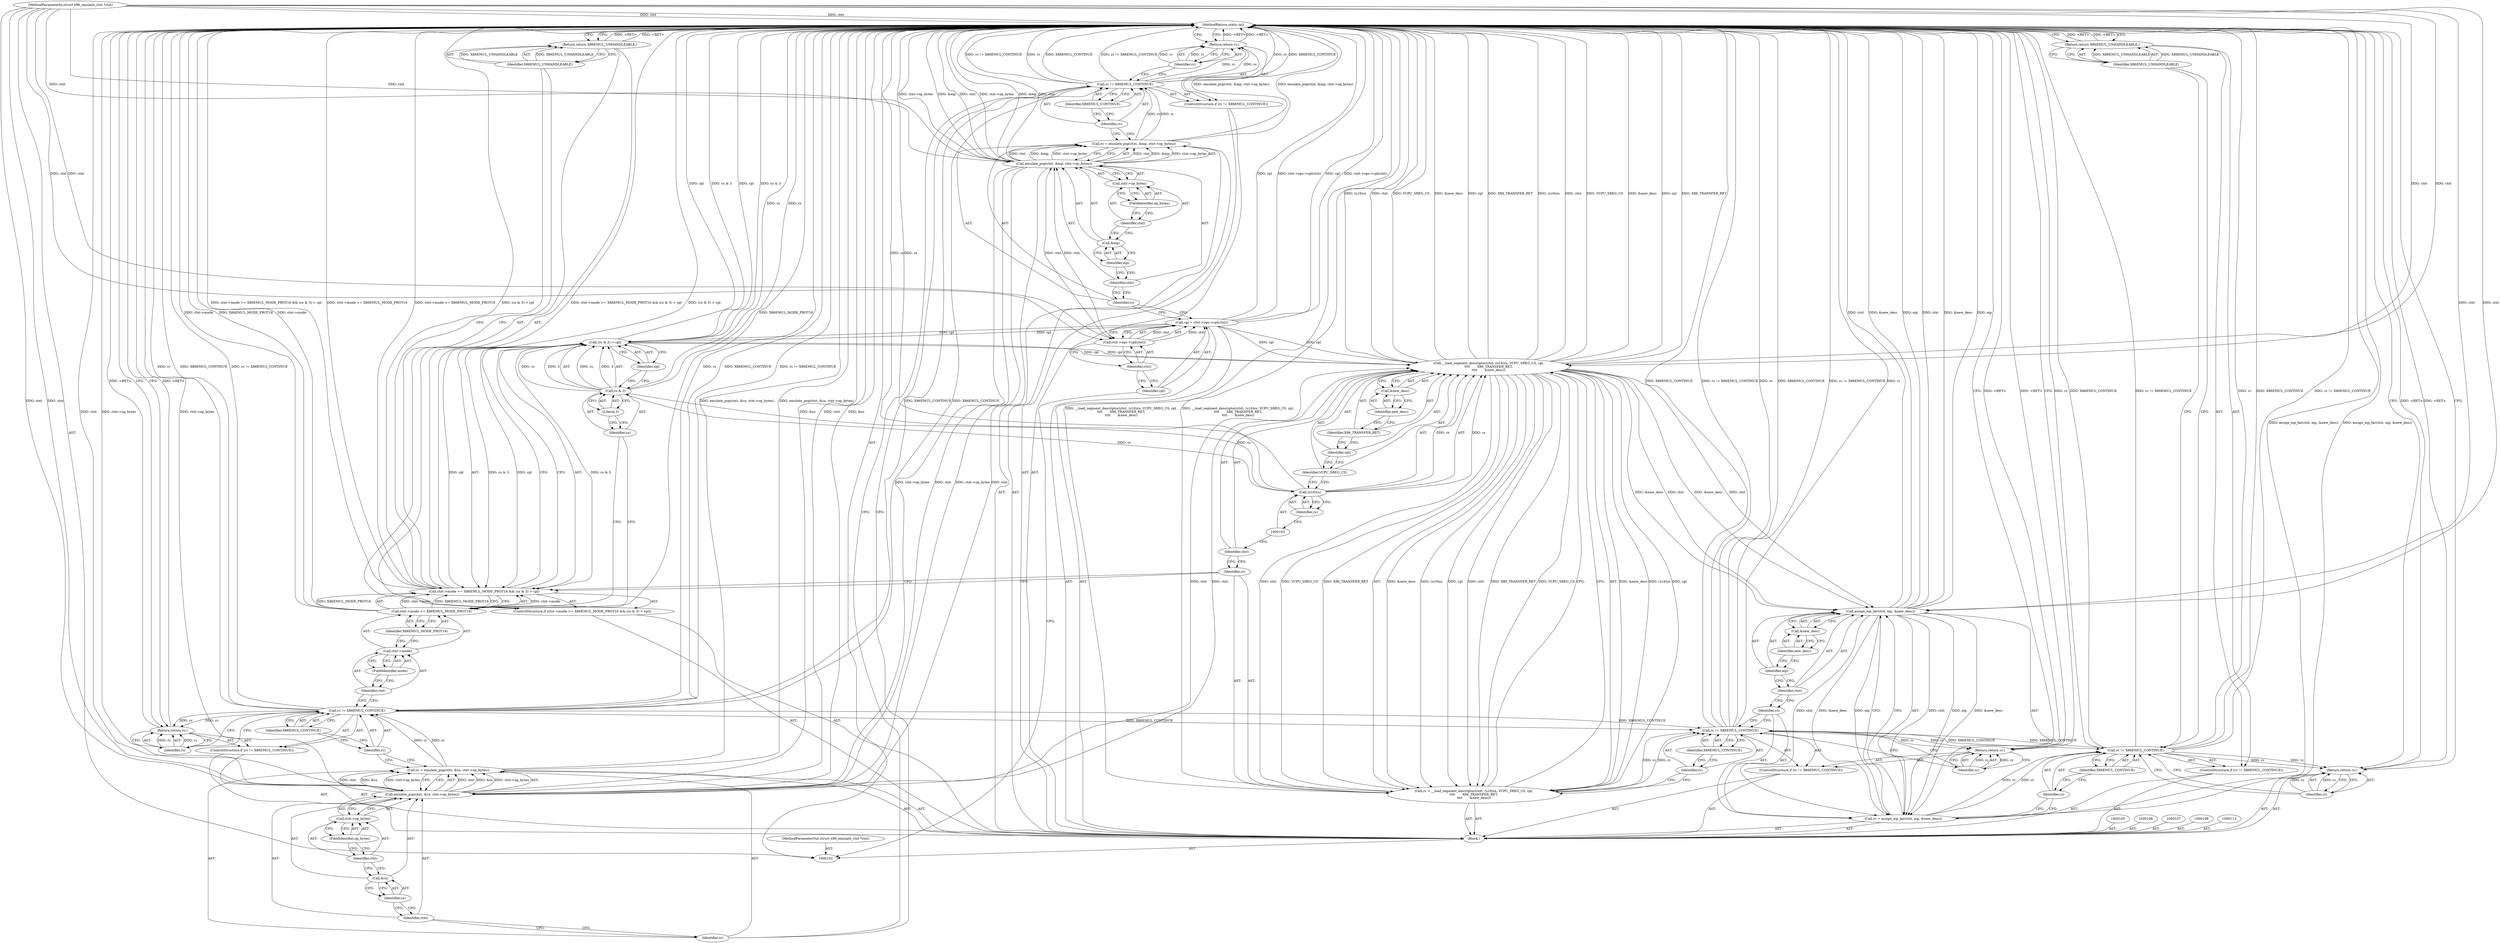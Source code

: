 digraph "0_linux_2117d5398c81554fbf803f5fd1dc55eb78216c0c_0" {
"1000191" [label="(MethodReturn,static int)"];
"1000103" [label="(MethodParameterIn,struct x86_emulate_ctxt *ctxt)"];
"1000269" [label="(MethodParameterOut,struct x86_emulate_ctxt *ctxt)"];
"1000127" [label="(Return,return rc;)"];
"1000128" [label="(Identifier,rc)"];
"1000129" [label="(Call,rc = emulate_pop(ctxt, &cs, ctxt->op_bytes))"];
"1000130" [label="(Identifier,rc)"];
"1000132" [label="(Identifier,ctxt)"];
"1000133" [label="(Call,&cs)"];
"1000134" [label="(Identifier,cs)"];
"1000135" [label="(Call,ctxt->op_bytes)"];
"1000136" [label="(Identifier,ctxt)"];
"1000137" [label="(FieldIdentifier,op_bytes)"];
"1000131" [label="(Call,emulate_pop(ctxt, &cs, ctxt->op_bytes))"];
"1000138" [label="(ControlStructure,if (rc != X86EMUL_CONTINUE))"];
"1000141" [label="(Identifier,X86EMUL_CONTINUE)"];
"1000139" [label="(Call,rc != X86EMUL_CONTINUE)"];
"1000140" [label="(Identifier,rc)"];
"1000142" [label="(Return,return rc;)"];
"1000143" [label="(Identifier,rc)"];
"1000144" [label="(ControlStructure,if (ctxt->mode >= X86EMUL_MODE_PROT16 && (cs & 3) > cpl))"];
"1000149" [label="(FieldIdentifier,mode)"];
"1000150" [label="(Identifier,X86EMUL_MODE_PROT16)"];
"1000151" [label="(Call,(cs & 3) > cpl)"];
"1000152" [label="(Call,cs & 3)"];
"1000153" [label="(Identifier,cs)"];
"1000154" [label="(Literal,3)"];
"1000145" [label="(Call,ctxt->mode >= X86EMUL_MODE_PROT16 && (cs & 3) > cpl)"];
"1000146" [label="(Call,ctxt->mode >= X86EMUL_MODE_PROT16)"];
"1000147" [label="(Call,ctxt->mode)"];
"1000148" [label="(Identifier,ctxt)"];
"1000155" [label="(Identifier,cpl)"];
"1000156" [label="(Return,return X86EMUL_UNHANDLEABLE;)"];
"1000157" [label="(Identifier,X86EMUL_UNHANDLEABLE)"];
"1000158" [label="(Call,rc = __load_segment_descriptor(ctxt, (u16)cs, VCPU_SREG_CS, cpl,\n\t\t\t\t       X86_TRANSFER_RET,\n\t\t\t\t       &new_desc))"];
"1000159" [label="(Identifier,rc)"];
"1000161" [label="(Identifier,ctxt)"];
"1000162" [label="(Call,(u16)cs)"];
"1000164" [label="(Identifier,cs)"];
"1000165" [label="(Identifier,VCPU_SREG_CS)"];
"1000160" [label="(Call,__load_segment_descriptor(ctxt, (u16)cs, VCPU_SREG_CS, cpl,\n\t\t\t\t       X86_TRANSFER_RET,\n\t\t\t\t       &new_desc))"];
"1000166" [label="(Identifier,cpl)"];
"1000167" [label="(Identifier,X86_TRANSFER_RET)"];
"1000168" [label="(Call,&new_desc)"];
"1000169" [label="(Identifier,new_desc)"];
"1000104" [label="(Block,)"];
"1000173" [label="(Identifier,X86EMUL_CONTINUE)"];
"1000170" [label="(ControlStructure,if (rc != X86EMUL_CONTINUE))"];
"1000171" [label="(Call,rc != X86EMUL_CONTINUE)"];
"1000172" [label="(Identifier,rc)"];
"1000175" [label="(Identifier,rc)"];
"1000174" [label="(Return,return rc;)"];
"1000176" [label="(Call,rc = assign_eip_far(ctxt, eip, &new_desc))"];
"1000177" [label="(Identifier,rc)"];
"1000179" [label="(Identifier,ctxt)"];
"1000180" [label="(Identifier,eip)"];
"1000181" [label="(Call,&new_desc)"];
"1000182" [label="(Identifier,new_desc)"];
"1000178" [label="(Call,assign_eip_far(ctxt, eip, &new_desc))"];
"1000183" [label="(ControlStructure,if (rc != X86EMUL_CONTINUE))"];
"1000186" [label="(Identifier,X86EMUL_CONTINUE)"];
"1000184" [label="(Call,rc != X86EMUL_CONTINUE)"];
"1000185" [label="(Identifier,rc)"];
"1000187" [label="(Return,return X86EMUL_UNHANDLEABLE;)"];
"1000188" [label="(Identifier,X86EMUL_UNHANDLEABLE)"];
"1000189" [label="(Return,return rc;)"];
"1000190" [label="(Identifier,rc)"];
"1000111" [label="(Call,ctxt->ops->cpl(ctxt))"];
"1000112" [label="(Identifier,ctxt)"];
"1000109" [label="(Call,cpl = ctxt->ops->cpl(ctxt))"];
"1000110" [label="(Identifier,cpl)"];
"1000117" [label="(Identifier,ctxt)"];
"1000114" [label="(Call,rc = emulate_pop(ctxt, &eip, ctxt->op_bytes))"];
"1000115" [label="(Identifier,rc)"];
"1000118" [label="(Call,&eip)"];
"1000119" [label="(Identifier,eip)"];
"1000120" [label="(Call,ctxt->op_bytes)"];
"1000121" [label="(Identifier,ctxt)"];
"1000122" [label="(FieldIdentifier,op_bytes)"];
"1000116" [label="(Call,emulate_pop(ctxt, &eip, ctxt->op_bytes))"];
"1000126" [label="(Identifier,X86EMUL_CONTINUE)"];
"1000123" [label="(ControlStructure,if (rc != X86EMUL_CONTINUE))"];
"1000124" [label="(Call,rc != X86EMUL_CONTINUE)"];
"1000125" [label="(Identifier,rc)"];
"1000191" -> "1000102"  [label="AST: "];
"1000191" -> "1000127"  [label="CFG: "];
"1000191" -> "1000142"  [label="CFG: "];
"1000191" -> "1000156"  [label="CFG: "];
"1000191" -> "1000174"  [label="CFG: "];
"1000191" -> "1000187"  [label="CFG: "];
"1000191" -> "1000189"  [label="CFG: "];
"1000189" -> "1000191"  [label="DDG: <RET>"];
"1000127" -> "1000191"  [label="DDG: <RET>"];
"1000187" -> "1000191"  [label="DDG: <RET>"];
"1000142" -> "1000191"  [label="DDG: <RET>"];
"1000171" -> "1000191"  [label="DDG: rc"];
"1000171" -> "1000191"  [label="DDG: X86EMUL_CONTINUE"];
"1000171" -> "1000191"  [label="DDG: rc != X86EMUL_CONTINUE"];
"1000124" -> "1000191"  [label="DDG: rc"];
"1000124" -> "1000191"  [label="DDG: X86EMUL_CONTINUE"];
"1000124" -> "1000191"  [label="DDG: rc != X86EMUL_CONTINUE"];
"1000184" -> "1000191"  [label="DDG: rc"];
"1000184" -> "1000191"  [label="DDG: X86EMUL_CONTINUE"];
"1000184" -> "1000191"  [label="DDG: rc != X86EMUL_CONTINUE"];
"1000145" -> "1000191"  [label="DDG: (cs & 3) > cpl"];
"1000145" -> "1000191"  [label="DDG: ctxt->mode >= X86EMUL_MODE_PROT16 && (cs & 3) > cpl"];
"1000145" -> "1000191"  [label="DDG: ctxt->mode >= X86EMUL_MODE_PROT16"];
"1000178" -> "1000191"  [label="DDG: ctxt"];
"1000178" -> "1000191"  [label="DDG: &new_desc"];
"1000178" -> "1000191"  [label="DDG: eip"];
"1000152" -> "1000191"  [label="DDG: cs"];
"1000116" -> "1000191"  [label="DDG: &eip"];
"1000116" -> "1000191"  [label="DDG: ctxt"];
"1000116" -> "1000191"  [label="DDG: ctxt->op_bytes"];
"1000131" -> "1000191"  [label="DDG: &cs"];
"1000131" -> "1000191"  [label="DDG: ctxt"];
"1000131" -> "1000191"  [label="DDG: ctxt->op_bytes"];
"1000146" -> "1000191"  [label="DDG: X86EMUL_MODE_PROT16"];
"1000146" -> "1000191"  [label="DDG: ctxt->mode"];
"1000176" -> "1000191"  [label="DDG: assign_eip_far(ctxt, eip, &new_desc)"];
"1000160" -> "1000191"  [label="DDG: &new_desc"];
"1000160" -> "1000191"  [label="DDG: cpl"];
"1000160" -> "1000191"  [label="DDG: X86_TRANSFER_RET"];
"1000160" -> "1000191"  [label="DDG: (u16)cs"];
"1000160" -> "1000191"  [label="DDG: ctxt"];
"1000160" -> "1000191"  [label="DDG: VCPU_SREG_CS"];
"1000162" -> "1000191"  [label="DDG: cs"];
"1000158" -> "1000191"  [label="DDG: __load_segment_descriptor(ctxt, (u16)cs, VCPU_SREG_CS, cpl,\n\t\t\t\t       X86_TRANSFER_RET,\n\t\t\t\t       &new_desc)"];
"1000139" -> "1000191"  [label="DDG: X86EMUL_CONTINUE"];
"1000139" -> "1000191"  [label="DDG: rc != X86EMUL_CONTINUE"];
"1000139" -> "1000191"  [label="DDG: rc"];
"1000151" -> "1000191"  [label="DDG: cs & 3"];
"1000151" -> "1000191"  [label="DDG: cpl"];
"1000103" -> "1000191"  [label="DDG: ctxt"];
"1000109" -> "1000191"  [label="DDG: cpl"];
"1000109" -> "1000191"  [label="DDG: ctxt->ops->cpl(ctxt)"];
"1000114" -> "1000191"  [label="DDG: emulate_pop(ctxt, &eip, ctxt->op_bytes)"];
"1000129" -> "1000191"  [label="DDG: emulate_pop(ctxt, &cs, ctxt->op_bytes)"];
"1000156" -> "1000191"  [label="DDG: <RET>"];
"1000174" -> "1000191"  [label="DDG: <RET>"];
"1000103" -> "1000102"  [label="AST: "];
"1000103" -> "1000191"  [label="DDG: ctxt"];
"1000103" -> "1000111"  [label="DDG: ctxt"];
"1000103" -> "1000116"  [label="DDG: ctxt"];
"1000103" -> "1000131"  [label="DDG: ctxt"];
"1000103" -> "1000160"  [label="DDG: ctxt"];
"1000103" -> "1000178"  [label="DDG: ctxt"];
"1000269" -> "1000102"  [label="AST: "];
"1000127" -> "1000123"  [label="AST: "];
"1000127" -> "1000128"  [label="CFG: "];
"1000128" -> "1000127"  [label="AST: "];
"1000191" -> "1000127"  [label="CFG: "];
"1000127" -> "1000191"  [label="DDG: <RET>"];
"1000128" -> "1000127"  [label="DDG: rc"];
"1000124" -> "1000127"  [label="DDG: rc"];
"1000128" -> "1000127"  [label="AST: "];
"1000128" -> "1000124"  [label="CFG: "];
"1000127" -> "1000128"  [label="CFG: "];
"1000128" -> "1000127"  [label="DDG: rc"];
"1000129" -> "1000104"  [label="AST: "];
"1000129" -> "1000131"  [label="CFG: "];
"1000130" -> "1000129"  [label="AST: "];
"1000131" -> "1000129"  [label="AST: "];
"1000140" -> "1000129"  [label="CFG: "];
"1000129" -> "1000191"  [label="DDG: emulate_pop(ctxt, &cs, ctxt->op_bytes)"];
"1000131" -> "1000129"  [label="DDG: ctxt"];
"1000131" -> "1000129"  [label="DDG: &cs"];
"1000131" -> "1000129"  [label="DDG: ctxt->op_bytes"];
"1000129" -> "1000139"  [label="DDG: rc"];
"1000130" -> "1000129"  [label="AST: "];
"1000130" -> "1000124"  [label="CFG: "];
"1000132" -> "1000130"  [label="CFG: "];
"1000132" -> "1000131"  [label="AST: "];
"1000132" -> "1000130"  [label="CFG: "];
"1000134" -> "1000132"  [label="CFG: "];
"1000133" -> "1000131"  [label="AST: "];
"1000133" -> "1000134"  [label="CFG: "];
"1000134" -> "1000133"  [label="AST: "];
"1000136" -> "1000133"  [label="CFG: "];
"1000134" -> "1000133"  [label="AST: "];
"1000134" -> "1000132"  [label="CFG: "];
"1000133" -> "1000134"  [label="CFG: "];
"1000135" -> "1000131"  [label="AST: "];
"1000135" -> "1000137"  [label="CFG: "];
"1000136" -> "1000135"  [label="AST: "];
"1000137" -> "1000135"  [label="AST: "];
"1000131" -> "1000135"  [label="CFG: "];
"1000136" -> "1000135"  [label="AST: "];
"1000136" -> "1000133"  [label="CFG: "];
"1000137" -> "1000136"  [label="CFG: "];
"1000137" -> "1000135"  [label="AST: "];
"1000137" -> "1000136"  [label="CFG: "];
"1000135" -> "1000137"  [label="CFG: "];
"1000131" -> "1000129"  [label="AST: "];
"1000131" -> "1000135"  [label="CFG: "];
"1000132" -> "1000131"  [label="AST: "];
"1000133" -> "1000131"  [label="AST: "];
"1000135" -> "1000131"  [label="AST: "];
"1000129" -> "1000131"  [label="CFG: "];
"1000131" -> "1000191"  [label="DDG: &cs"];
"1000131" -> "1000191"  [label="DDG: ctxt"];
"1000131" -> "1000191"  [label="DDG: ctxt->op_bytes"];
"1000131" -> "1000129"  [label="DDG: ctxt"];
"1000131" -> "1000129"  [label="DDG: &cs"];
"1000131" -> "1000129"  [label="DDG: ctxt->op_bytes"];
"1000116" -> "1000131"  [label="DDG: ctxt"];
"1000116" -> "1000131"  [label="DDG: ctxt->op_bytes"];
"1000103" -> "1000131"  [label="DDG: ctxt"];
"1000131" -> "1000160"  [label="DDG: ctxt"];
"1000138" -> "1000104"  [label="AST: "];
"1000139" -> "1000138"  [label="AST: "];
"1000142" -> "1000138"  [label="AST: "];
"1000141" -> "1000139"  [label="AST: "];
"1000141" -> "1000140"  [label="CFG: "];
"1000139" -> "1000141"  [label="CFG: "];
"1000139" -> "1000138"  [label="AST: "];
"1000139" -> "1000141"  [label="CFG: "];
"1000140" -> "1000139"  [label="AST: "];
"1000141" -> "1000139"  [label="AST: "];
"1000143" -> "1000139"  [label="CFG: "];
"1000148" -> "1000139"  [label="CFG: "];
"1000139" -> "1000191"  [label="DDG: X86EMUL_CONTINUE"];
"1000139" -> "1000191"  [label="DDG: rc != X86EMUL_CONTINUE"];
"1000139" -> "1000191"  [label="DDG: rc"];
"1000129" -> "1000139"  [label="DDG: rc"];
"1000124" -> "1000139"  [label="DDG: X86EMUL_CONTINUE"];
"1000139" -> "1000142"  [label="DDG: rc"];
"1000139" -> "1000171"  [label="DDG: X86EMUL_CONTINUE"];
"1000140" -> "1000139"  [label="AST: "];
"1000140" -> "1000129"  [label="CFG: "];
"1000141" -> "1000140"  [label="CFG: "];
"1000142" -> "1000138"  [label="AST: "];
"1000142" -> "1000143"  [label="CFG: "];
"1000143" -> "1000142"  [label="AST: "];
"1000191" -> "1000142"  [label="CFG: "];
"1000142" -> "1000191"  [label="DDG: <RET>"];
"1000143" -> "1000142"  [label="DDG: rc"];
"1000139" -> "1000142"  [label="DDG: rc"];
"1000143" -> "1000142"  [label="AST: "];
"1000143" -> "1000139"  [label="CFG: "];
"1000142" -> "1000143"  [label="CFG: "];
"1000143" -> "1000142"  [label="DDG: rc"];
"1000144" -> "1000104"  [label="AST: "];
"1000145" -> "1000144"  [label="AST: "];
"1000156" -> "1000144"  [label="AST: "];
"1000149" -> "1000147"  [label="AST: "];
"1000149" -> "1000148"  [label="CFG: "];
"1000147" -> "1000149"  [label="CFG: "];
"1000150" -> "1000146"  [label="AST: "];
"1000150" -> "1000147"  [label="CFG: "];
"1000146" -> "1000150"  [label="CFG: "];
"1000151" -> "1000145"  [label="AST: "];
"1000151" -> "1000155"  [label="CFG: "];
"1000152" -> "1000151"  [label="AST: "];
"1000155" -> "1000151"  [label="AST: "];
"1000145" -> "1000151"  [label="CFG: "];
"1000151" -> "1000191"  [label="DDG: cs & 3"];
"1000151" -> "1000191"  [label="DDG: cpl"];
"1000151" -> "1000145"  [label="DDG: cs & 3"];
"1000151" -> "1000145"  [label="DDG: cpl"];
"1000152" -> "1000151"  [label="DDG: cs"];
"1000152" -> "1000151"  [label="DDG: 3"];
"1000109" -> "1000151"  [label="DDG: cpl"];
"1000151" -> "1000160"  [label="DDG: cpl"];
"1000152" -> "1000151"  [label="AST: "];
"1000152" -> "1000154"  [label="CFG: "];
"1000153" -> "1000152"  [label="AST: "];
"1000154" -> "1000152"  [label="AST: "];
"1000155" -> "1000152"  [label="CFG: "];
"1000152" -> "1000191"  [label="DDG: cs"];
"1000152" -> "1000151"  [label="DDG: cs"];
"1000152" -> "1000151"  [label="DDG: 3"];
"1000152" -> "1000162"  [label="DDG: cs"];
"1000153" -> "1000152"  [label="AST: "];
"1000153" -> "1000146"  [label="CFG: "];
"1000154" -> "1000153"  [label="CFG: "];
"1000154" -> "1000152"  [label="AST: "];
"1000154" -> "1000153"  [label="CFG: "];
"1000152" -> "1000154"  [label="CFG: "];
"1000145" -> "1000144"  [label="AST: "];
"1000145" -> "1000146"  [label="CFG: "];
"1000145" -> "1000151"  [label="CFG: "];
"1000146" -> "1000145"  [label="AST: "];
"1000151" -> "1000145"  [label="AST: "];
"1000157" -> "1000145"  [label="CFG: "];
"1000159" -> "1000145"  [label="CFG: "];
"1000145" -> "1000191"  [label="DDG: (cs & 3) > cpl"];
"1000145" -> "1000191"  [label="DDG: ctxt->mode >= X86EMUL_MODE_PROT16 && (cs & 3) > cpl"];
"1000145" -> "1000191"  [label="DDG: ctxt->mode >= X86EMUL_MODE_PROT16"];
"1000146" -> "1000145"  [label="DDG: ctxt->mode"];
"1000146" -> "1000145"  [label="DDG: X86EMUL_MODE_PROT16"];
"1000151" -> "1000145"  [label="DDG: cs & 3"];
"1000151" -> "1000145"  [label="DDG: cpl"];
"1000146" -> "1000145"  [label="AST: "];
"1000146" -> "1000150"  [label="CFG: "];
"1000147" -> "1000146"  [label="AST: "];
"1000150" -> "1000146"  [label="AST: "];
"1000153" -> "1000146"  [label="CFG: "];
"1000145" -> "1000146"  [label="CFG: "];
"1000146" -> "1000191"  [label="DDG: X86EMUL_MODE_PROT16"];
"1000146" -> "1000191"  [label="DDG: ctxt->mode"];
"1000146" -> "1000145"  [label="DDG: ctxt->mode"];
"1000146" -> "1000145"  [label="DDG: X86EMUL_MODE_PROT16"];
"1000147" -> "1000146"  [label="AST: "];
"1000147" -> "1000149"  [label="CFG: "];
"1000148" -> "1000147"  [label="AST: "];
"1000149" -> "1000147"  [label="AST: "];
"1000150" -> "1000147"  [label="CFG: "];
"1000148" -> "1000147"  [label="AST: "];
"1000148" -> "1000139"  [label="CFG: "];
"1000149" -> "1000148"  [label="CFG: "];
"1000155" -> "1000151"  [label="AST: "];
"1000155" -> "1000152"  [label="CFG: "];
"1000151" -> "1000155"  [label="CFG: "];
"1000156" -> "1000144"  [label="AST: "];
"1000156" -> "1000157"  [label="CFG: "];
"1000157" -> "1000156"  [label="AST: "];
"1000191" -> "1000156"  [label="CFG: "];
"1000156" -> "1000191"  [label="DDG: <RET>"];
"1000157" -> "1000156"  [label="DDG: X86EMUL_UNHANDLEABLE"];
"1000157" -> "1000156"  [label="AST: "];
"1000157" -> "1000145"  [label="CFG: "];
"1000156" -> "1000157"  [label="CFG: "];
"1000157" -> "1000156"  [label="DDG: X86EMUL_UNHANDLEABLE"];
"1000158" -> "1000104"  [label="AST: "];
"1000158" -> "1000160"  [label="CFG: "];
"1000159" -> "1000158"  [label="AST: "];
"1000160" -> "1000158"  [label="AST: "];
"1000172" -> "1000158"  [label="CFG: "];
"1000158" -> "1000191"  [label="DDG: __load_segment_descriptor(ctxt, (u16)cs, VCPU_SREG_CS, cpl,\n\t\t\t\t       X86_TRANSFER_RET,\n\t\t\t\t       &new_desc)"];
"1000160" -> "1000158"  [label="DDG: &new_desc"];
"1000160" -> "1000158"  [label="DDG: (u16)cs"];
"1000160" -> "1000158"  [label="DDG: cpl"];
"1000160" -> "1000158"  [label="DDG: ctxt"];
"1000160" -> "1000158"  [label="DDG: VCPU_SREG_CS"];
"1000160" -> "1000158"  [label="DDG: X86_TRANSFER_RET"];
"1000158" -> "1000171"  [label="DDG: rc"];
"1000159" -> "1000158"  [label="AST: "];
"1000159" -> "1000145"  [label="CFG: "];
"1000161" -> "1000159"  [label="CFG: "];
"1000161" -> "1000160"  [label="AST: "];
"1000161" -> "1000159"  [label="CFG: "];
"1000163" -> "1000161"  [label="CFG: "];
"1000162" -> "1000160"  [label="AST: "];
"1000162" -> "1000164"  [label="CFG: "];
"1000163" -> "1000162"  [label="AST: "];
"1000164" -> "1000162"  [label="AST: "];
"1000165" -> "1000162"  [label="CFG: "];
"1000162" -> "1000191"  [label="DDG: cs"];
"1000162" -> "1000160"  [label="DDG: cs"];
"1000152" -> "1000162"  [label="DDG: cs"];
"1000164" -> "1000162"  [label="AST: "];
"1000164" -> "1000163"  [label="CFG: "];
"1000162" -> "1000164"  [label="CFG: "];
"1000165" -> "1000160"  [label="AST: "];
"1000165" -> "1000162"  [label="CFG: "];
"1000166" -> "1000165"  [label="CFG: "];
"1000160" -> "1000158"  [label="AST: "];
"1000160" -> "1000168"  [label="CFG: "];
"1000161" -> "1000160"  [label="AST: "];
"1000162" -> "1000160"  [label="AST: "];
"1000165" -> "1000160"  [label="AST: "];
"1000166" -> "1000160"  [label="AST: "];
"1000167" -> "1000160"  [label="AST: "];
"1000168" -> "1000160"  [label="AST: "];
"1000158" -> "1000160"  [label="CFG: "];
"1000160" -> "1000191"  [label="DDG: &new_desc"];
"1000160" -> "1000191"  [label="DDG: cpl"];
"1000160" -> "1000191"  [label="DDG: X86_TRANSFER_RET"];
"1000160" -> "1000191"  [label="DDG: (u16)cs"];
"1000160" -> "1000191"  [label="DDG: ctxt"];
"1000160" -> "1000191"  [label="DDG: VCPU_SREG_CS"];
"1000160" -> "1000158"  [label="DDG: &new_desc"];
"1000160" -> "1000158"  [label="DDG: (u16)cs"];
"1000160" -> "1000158"  [label="DDG: cpl"];
"1000160" -> "1000158"  [label="DDG: ctxt"];
"1000160" -> "1000158"  [label="DDG: VCPU_SREG_CS"];
"1000160" -> "1000158"  [label="DDG: X86_TRANSFER_RET"];
"1000131" -> "1000160"  [label="DDG: ctxt"];
"1000103" -> "1000160"  [label="DDG: ctxt"];
"1000162" -> "1000160"  [label="DDG: cs"];
"1000151" -> "1000160"  [label="DDG: cpl"];
"1000109" -> "1000160"  [label="DDG: cpl"];
"1000160" -> "1000178"  [label="DDG: ctxt"];
"1000160" -> "1000178"  [label="DDG: &new_desc"];
"1000166" -> "1000160"  [label="AST: "];
"1000166" -> "1000165"  [label="CFG: "];
"1000167" -> "1000166"  [label="CFG: "];
"1000167" -> "1000160"  [label="AST: "];
"1000167" -> "1000166"  [label="CFG: "];
"1000169" -> "1000167"  [label="CFG: "];
"1000168" -> "1000160"  [label="AST: "];
"1000168" -> "1000169"  [label="CFG: "];
"1000169" -> "1000168"  [label="AST: "];
"1000160" -> "1000168"  [label="CFG: "];
"1000169" -> "1000168"  [label="AST: "];
"1000169" -> "1000167"  [label="CFG: "];
"1000168" -> "1000169"  [label="CFG: "];
"1000104" -> "1000102"  [label="AST: "];
"1000105" -> "1000104"  [label="AST: "];
"1000106" -> "1000104"  [label="AST: "];
"1000107" -> "1000104"  [label="AST: "];
"1000108" -> "1000104"  [label="AST: "];
"1000109" -> "1000104"  [label="AST: "];
"1000113" -> "1000104"  [label="AST: "];
"1000114" -> "1000104"  [label="AST: "];
"1000123" -> "1000104"  [label="AST: "];
"1000129" -> "1000104"  [label="AST: "];
"1000138" -> "1000104"  [label="AST: "];
"1000144" -> "1000104"  [label="AST: "];
"1000158" -> "1000104"  [label="AST: "];
"1000170" -> "1000104"  [label="AST: "];
"1000176" -> "1000104"  [label="AST: "];
"1000183" -> "1000104"  [label="AST: "];
"1000189" -> "1000104"  [label="AST: "];
"1000173" -> "1000171"  [label="AST: "];
"1000173" -> "1000172"  [label="CFG: "];
"1000171" -> "1000173"  [label="CFG: "];
"1000170" -> "1000104"  [label="AST: "];
"1000171" -> "1000170"  [label="AST: "];
"1000174" -> "1000170"  [label="AST: "];
"1000171" -> "1000170"  [label="AST: "];
"1000171" -> "1000173"  [label="CFG: "];
"1000172" -> "1000171"  [label="AST: "];
"1000173" -> "1000171"  [label="AST: "];
"1000175" -> "1000171"  [label="CFG: "];
"1000177" -> "1000171"  [label="CFG: "];
"1000171" -> "1000191"  [label="DDG: rc"];
"1000171" -> "1000191"  [label="DDG: X86EMUL_CONTINUE"];
"1000171" -> "1000191"  [label="DDG: rc != X86EMUL_CONTINUE"];
"1000158" -> "1000171"  [label="DDG: rc"];
"1000139" -> "1000171"  [label="DDG: X86EMUL_CONTINUE"];
"1000171" -> "1000174"  [label="DDG: rc"];
"1000171" -> "1000184"  [label="DDG: X86EMUL_CONTINUE"];
"1000172" -> "1000171"  [label="AST: "];
"1000172" -> "1000158"  [label="CFG: "];
"1000173" -> "1000172"  [label="CFG: "];
"1000175" -> "1000174"  [label="AST: "];
"1000175" -> "1000171"  [label="CFG: "];
"1000174" -> "1000175"  [label="CFG: "];
"1000175" -> "1000174"  [label="DDG: rc"];
"1000174" -> "1000170"  [label="AST: "];
"1000174" -> "1000175"  [label="CFG: "];
"1000175" -> "1000174"  [label="AST: "];
"1000191" -> "1000174"  [label="CFG: "];
"1000174" -> "1000191"  [label="DDG: <RET>"];
"1000175" -> "1000174"  [label="DDG: rc"];
"1000171" -> "1000174"  [label="DDG: rc"];
"1000176" -> "1000104"  [label="AST: "];
"1000176" -> "1000178"  [label="CFG: "];
"1000177" -> "1000176"  [label="AST: "];
"1000178" -> "1000176"  [label="AST: "];
"1000185" -> "1000176"  [label="CFG: "];
"1000176" -> "1000191"  [label="DDG: assign_eip_far(ctxt, eip, &new_desc)"];
"1000178" -> "1000176"  [label="DDG: ctxt"];
"1000178" -> "1000176"  [label="DDG: eip"];
"1000178" -> "1000176"  [label="DDG: &new_desc"];
"1000176" -> "1000184"  [label="DDG: rc"];
"1000177" -> "1000176"  [label="AST: "];
"1000177" -> "1000171"  [label="CFG: "];
"1000179" -> "1000177"  [label="CFG: "];
"1000179" -> "1000178"  [label="AST: "];
"1000179" -> "1000177"  [label="CFG: "];
"1000180" -> "1000179"  [label="CFG: "];
"1000180" -> "1000178"  [label="AST: "];
"1000180" -> "1000179"  [label="CFG: "];
"1000182" -> "1000180"  [label="CFG: "];
"1000181" -> "1000178"  [label="AST: "];
"1000181" -> "1000182"  [label="CFG: "];
"1000182" -> "1000181"  [label="AST: "];
"1000178" -> "1000181"  [label="CFG: "];
"1000182" -> "1000181"  [label="AST: "];
"1000182" -> "1000180"  [label="CFG: "];
"1000181" -> "1000182"  [label="CFG: "];
"1000178" -> "1000176"  [label="AST: "];
"1000178" -> "1000181"  [label="CFG: "];
"1000179" -> "1000178"  [label="AST: "];
"1000180" -> "1000178"  [label="AST: "];
"1000181" -> "1000178"  [label="AST: "];
"1000176" -> "1000178"  [label="CFG: "];
"1000178" -> "1000191"  [label="DDG: ctxt"];
"1000178" -> "1000191"  [label="DDG: &new_desc"];
"1000178" -> "1000191"  [label="DDG: eip"];
"1000178" -> "1000176"  [label="DDG: ctxt"];
"1000178" -> "1000176"  [label="DDG: eip"];
"1000178" -> "1000176"  [label="DDG: &new_desc"];
"1000160" -> "1000178"  [label="DDG: ctxt"];
"1000160" -> "1000178"  [label="DDG: &new_desc"];
"1000103" -> "1000178"  [label="DDG: ctxt"];
"1000183" -> "1000104"  [label="AST: "];
"1000184" -> "1000183"  [label="AST: "];
"1000187" -> "1000183"  [label="AST: "];
"1000186" -> "1000184"  [label="AST: "];
"1000186" -> "1000185"  [label="CFG: "];
"1000184" -> "1000186"  [label="CFG: "];
"1000184" -> "1000183"  [label="AST: "];
"1000184" -> "1000186"  [label="CFG: "];
"1000185" -> "1000184"  [label="AST: "];
"1000186" -> "1000184"  [label="AST: "];
"1000188" -> "1000184"  [label="CFG: "];
"1000190" -> "1000184"  [label="CFG: "];
"1000184" -> "1000191"  [label="DDG: rc"];
"1000184" -> "1000191"  [label="DDG: X86EMUL_CONTINUE"];
"1000184" -> "1000191"  [label="DDG: rc != X86EMUL_CONTINUE"];
"1000176" -> "1000184"  [label="DDG: rc"];
"1000171" -> "1000184"  [label="DDG: X86EMUL_CONTINUE"];
"1000184" -> "1000189"  [label="DDG: rc"];
"1000185" -> "1000184"  [label="AST: "];
"1000185" -> "1000176"  [label="CFG: "];
"1000186" -> "1000185"  [label="CFG: "];
"1000187" -> "1000183"  [label="AST: "];
"1000187" -> "1000188"  [label="CFG: "];
"1000188" -> "1000187"  [label="AST: "];
"1000191" -> "1000187"  [label="CFG: "];
"1000187" -> "1000191"  [label="DDG: <RET>"];
"1000188" -> "1000187"  [label="DDG: X86EMUL_UNHANDLEABLE"];
"1000188" -> "1000187"  [label="AST: "];
"1000188" -> "1000184"  [label="CFG: "];
"1000187" -> "1000188"  [label="CFG: "];
"1000188" -> "1000187"  [label="DDG: X86EMUL_UNHANDLEABLE"];
"1000189" -> "1000104"  [label="AST: "];
"1000189" -> "1000190"  [label="CFG: "];
"1000190" -> "1000189"  [label="AST: "];
"1000191" -> "1000189"  [label="CFG: "];
"1000189" -> "1000191"  [label="DDG: <RET>"];
"1000190" -> "1000189"  [label="DDG: rc"];
"1000184" -> "1000189"  [label="DDG: rc"];
"1000190" -> "1000189"  [label="AST: "];
"1000190" -> "1000184"  [label="CFG: "];
"1000189" -> "1000190"  [label="CFG: "];
"1000190" -> "1000189"  [label="DDG: rc"];
"1000111" -> "1000109"  [label="AST: "];
"1000111" -> "1000112"  [label="CFG: "];
"1000112" -> "1000111"  [label="AST: "];
"1000109" -> "1000111"  [label="CFG: "];
"1000111" -> "1000109"  [label="DDG: ctxt"];
"1000103" -> "1000111"  [label="DDG: ctxt"];
"1000111" -> "1000116"  [label="DDG: ctxt"];
"1000112" -> "1000111"  [label="AST: "];
"1000112" -> "1000110"  [label="CFG: "];
"1000111" -> "1000112"  [label="CFG: "];
"1000109" -> "1000104"  [label="AST: "];
"1000109" -> "1000111"  [label="CFG: "];
"1000110" -> "1000109"  [label="AST: "];
"1000111" -> "1000109"  [label="AST: "];
"1000115" -> "1000109"  [label="CFG: "];
"1000109" -> "1000191"  [label="DDG: cpl"];
"1000109" -> "1000191"  [label="DDG: ctxt->ops->cpl(ctxt)"];
"1000111" -> "1000109"  [label="DDG: ctxt"];
"1000109" -> "1000151"  [label="DDG: cpl"];
"1000109" -> "1000160"  [label="DDG: cpl"];
"1000110" -> "1000109"  [label="AST: "];
"1000110" -> "1000102"  [label="CFG: "];
"1000112" -> "1000110"  [label="CFG: "];
"1000117" -> "1000116"  [label="AST: "];
"1000117" -> "1000115"  [label="CFG: "];
"1000119" -> "1000117"  [label="CFG: "];
"1000114" -> "1000104"  [label="AST: "];
"1000114" -> "1000116"  [label="CFG: "];
"1000115" -> "1000114"  [label="AST: "];
"1000116" -> "1000114"  [label="AST: "];
"1000125" -> "1000114"  [label="CFG: "];
"1000114" -> "1000191"  [label="DDG: emulate_pop(ctxt, &eip, ctxt->op_bytes)"];
"1000116" -> "1000114"  [label="DDG: ctxt"];
"1000116" -> "1000114"  [label="DDG: &eip"];
"1000116" -> "1000114"  [label="DDG: ctxt->op_bytes"];
"1000114" -> "1000124"  [label="DDG: rc"];
"1000115" -> "1000114"  [label="AST: "];
"1000115" -> "1000109"  [label="CFG: "];
"1000117" -> "1000115"  [label="CFG: "];
"1000118" -> "1000116"  [label="AST: "];
"1000118" -> "1000119"  [label="CFG: "];
"1000119" -> "1000118"  [label="AST: "];
"1000121" -> "1000118"  [label="CFG: "];
"1000119" -> "1000118"  [label="AST: "];
"1000119" -> "1000117"  [label="CFG: "];
"1000118" -> "1000119"  [label="CFG: "];
"1000120" -> "1000116"  [label="AST: "];
"1000120" -> "1000122"  [label="CFG: "];
"1000121" -> "1000120"  [label="AST: "];
"1000122" -> "1000120"  [label="AST: "];
"1000116" -> "1000120"  [label="CFG: "];
"1000121" -> "1000120"  [label="AST: "];
"1000121" -> "1000118"  [label="CFG: "];
"1000122" -> "1000121"  [label="CFG: "];
"1000122" -> "1000120"  [label="AST: "];
"1000122" -> "1000121"  [label="CFG: "];
"1000120" -> "1000122"  [label="CFG: "];
"1000116" -> "1000114"  [label="AST: "];
"1000116" -> "1000120"  [label="CFG: "];
"1000117" -> "1000116"  [label="AST: "];
"1000118" -> "1000116"  [label="AST: "];
"1000120" -> "1000116"  [label="AST: "];
"1000114" -> "1000116"  [label="CFG: "];
"1000116" -> "1000191"  [label="DDG: &eip"];
"1000116" -> "1000191"  [label="DDG: ctxt"];
"1000116" -> "1000191"  [label="DDG: ctxt->op_bytes"];
"1000116" -> "1000114"  [label="DDG: ctxt"];
"1000116" -> "1000114"  [label="DDG: &eip"];
"1000116" -> "1000114"  [label="DDG: ctxt->op_bytes"];
"1000111" -> "1000116"  [label="DDG: ctxt"];
"1000103" -> "1000116"  [label="DDG: ctxt"];
"1000116" -> "1000131"  [label="DDG: ctxt"];
"1000116" -> "1000131"  [label="DDG: ctxt->op_bytes"];
"1000126" -> "1000124"  [label="AST: "];
"1000126" -> "1000125"  [label="CFG: "];
"1000124" -> "1000126"  [label="CFG: "];
"1000123" -> "1000104"  [label="AST: "];
"1000124" -> "1000123"  [label="AST: "];
"1000127" -> "1000123"  [label="AST: "];
"1000124" -> "1000123"  [label="AST: "];
"1000124" -> "1000126"  [label="CFG: "];
"1000125" -> "1000124"  [label="AST: "];
"1000126" -> "1000124"  [label="AST: "];
"1000128" -> "1000124"  [label="CFG: "];
"1000130" -> "1000124"  [label="CFG: "];
"1000124" -> "1000191"  [label="DDG: rc"];
"1000124" -> "1000191"  [label="DDG: X86EMUL_CONTINUE"];
"1000124" -> "1000191"  [label="DDG: rc != X86EMUL_CONTINUE"];
"1000114" -> "1000124"  [label="DDG: rc"];
"1000124" -> "1000127"  [label="DDG: rc"];
"1000124" -> "1000139"  [label="DDG: X86EMUL_CONTINUE"];
"1000125" -> "1000124"  [label="AST: "];
"1000125" -> "1000114"  [label="CFG: "];
"1000126" -> "1000125"  [label="CFG: "];
}
